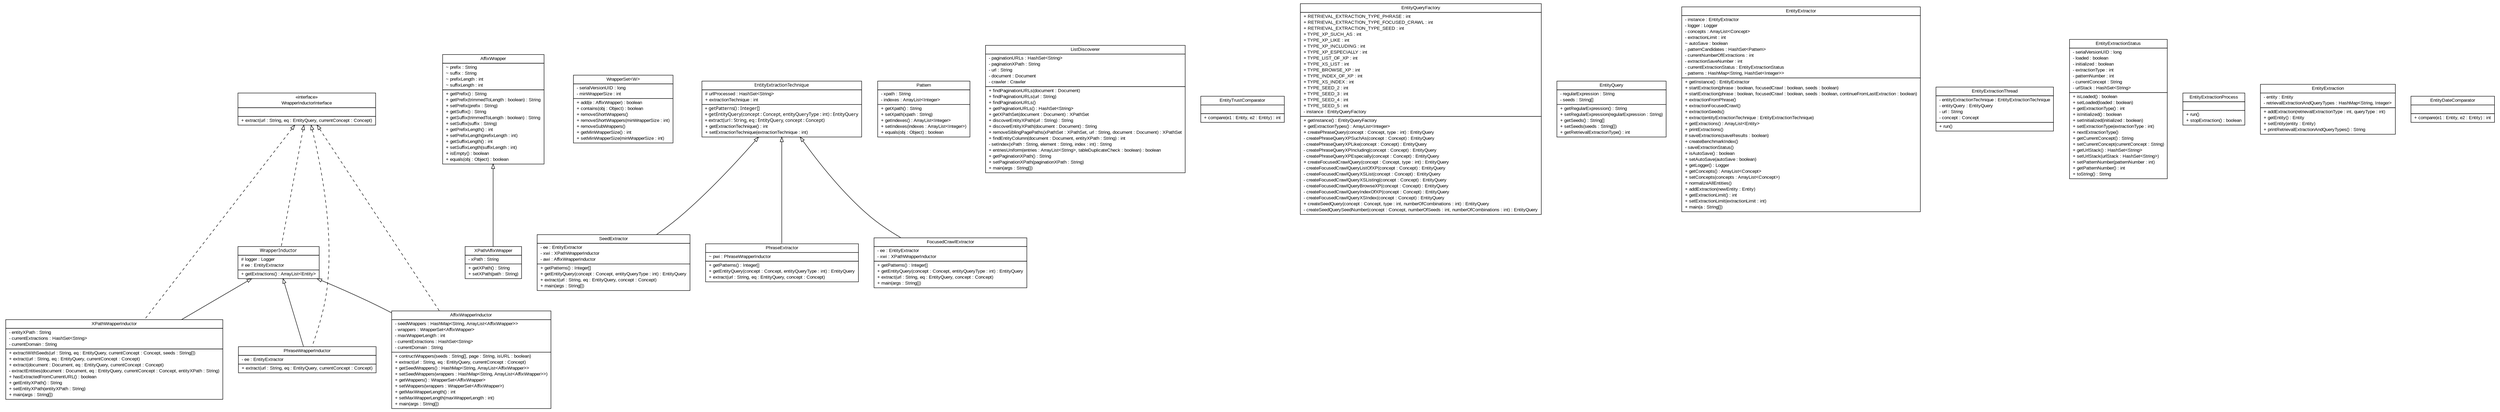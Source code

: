 #!/usr/local/bin/dot
#
# Class diagram 
# Generated by UMLGraph version 5.2 (http://www.umlgraph.org/)
#

digraph G {
	edge [fontname="arial",fontsize=10,labelfontname="arial",labelfontsize=10];
	node [fontname="arial",fontsize=10,shape=plaintext];
	nodesep=0.25;
	ranksep=0.5;
	// tud.iir.extraction.entity.XPathWrapperInductor
	c2312 [label=<<table title="tud.iir.extraction.entity.XPathWrapperInductor" border="0" cellborder="1" cellspacing="0" cellpadding="2" port="p" href="./XPathWrapperInductor.html">
		<tr><td><table border="0" cellspacing="0" cellpadding="1">
<tr><td align="center" balign="center"> XPathWrapperInductor </td></tr>
		</table></td></tr>
		<tr><td><table border="0" cellspacing="0" cellpadding="1">
<tr><td align="left" balign="left"> - entityXPath : String </td></tr>
<tr><td align="left" balign="left"> - currentExtractions : HashSet&lt;String&gt; </td></tr>
<tr><td align="left" balign="left"> - currentDomain : String </td></tr>
		</table></td></tr>
		<tr><td><table border="0" cellspacing="0" cellpadding="1">
<tr><td align="left" balign="left"> + extractWithSeeds(url : String, eq : EntityQuery, currentConcept : Concept, seeds : String[]) </td></tr>
<tr><td align="left" balign="left"> + extract(url : String, eq : EntityQuery, currentConcept : Concept) </td></tr>
<tr><td align="left" balign="left"> + extract(document : Document, eq : EntityQuery, currentConcept : Concept) </td></tr>
<tr><td align="left" balign="left"> - extractEntities(document : Document, eq : EntityQuery, currentConcept : Concept, entityXPath : String) </td></tr>
<tr><td align="left" balign="left"> + hasExtractedFromCurrentURL() : boolean </td></tr>
<tr><td align="left" balign="left"> + getEntityXPath() : String </td></tr>
<tr><td align="left" balign="left"> + setEntityXPath(entityXPath : String) </td></tr>
<tr><td align="left" balign="left"> + main(args : String[]) </td></tr>
		</table></td></tr>
		</table>>, fontname="arial", fontcolor="black", fontsize=10.0];
	// tud.iir.extraction.entity.XPathAffixWrapper
	c2313 [label=<<table title="tud.iir.extraction.entity.XPathAffixWrapper" border="0" cellborder="1" cellspacing="0" cellpadding="2" port="p" href="./XPathAffixWrapper.html">
		<tr><td><table border="0" cellspacing="0" cellpadding="1">
<tr><td align="center" balign="center"> XPathAffixWrapper </td></tr>
		</table></td></tr>
		<tr><td><table border="0" cellspacing="0" cellpadding="1">
<tr><td align="left" balign="left"> - xPath : String </td></tr>
		</table></td></tr>
		<tr><td><table border="0" cellspacing="0" cellpadding="1">
<tr><td align="left" balign="left"> + getXPath() : String </td></tr>
<tr><td align="left" balign="left"> + setXPath(path : String) </td></tr>
		</table></td></tr>
		</table>>, fontname="arial", fontcolor="black", fontsize=10.0];
	// tud.iir.extraction.entity.WrapperSet<W>
	c2314 [label=<<table title="tud.iir.extraction.entity.WrapperSet" border="0" cellborder="1" cellspacing="0" cellpadding="2" port="p" href="./WrapperSet.html">
		<tr><td><table border="0" cellspacing="0" cellpadding="1">
<tr><td align="center" balign="center"> WrapperSet&lt;W&gt; </td></tr>
		</table></td></tr>
		<tr><td><table border="0" cellspacing="0" cellpadding="1">
<tr><td align="left" balign="left"> - serialVersionUID : long </td></tr>
<tr><td align="left" balign="left"> - minWrapperSize : int </td></tr>
		</table></td></tr>
		<tr><td><table border="0" cellspacing="0" cellpadding="1">
<tr><td align="left" balign="left"> + add(e : AffixWrapper) : boolean </td></tr>
<tr><td align="left" balign="left"> + contains(obj : Object) : boolean </td></tr>
<tr><td align="left" balign="left"> + removeShortWrappers() </td></tr>
<tr><td align="left" balign="left"> + removeShortWrappers(minWrapperSize : int) </td></tr>
<tr><td align="left" balign="left"> + removeSubWrappers() </td></tr>
<tr><td align="left" balign="left"> + getMinWrapperSize() : int </td></tr>
<tr><td align="left" balign="left"> + setMinWrapperSize(minWrapperSize : int) </td></tr>
		</table></td></tr>
		</table>>, fontname="arial", fontcolor="black", fontsize=10.0];
	// tud.iir.extraction.entity.WrapperInductorInterface
	c2315 [label=<<table title="tud.iir.extraction.entity.WrapperInductorInterface" border="0" cellborder="1" cellspacing="0" cellpadding="2" port="p" href="./WrapperInductorInterface.html">
		<tr><td><table border="0" cellspacing="0" cellpadding="1">
<tr><td align="center" balign="center"> &#171;interface&#187; </td></tr>
<tr><td align="center" balign="center"> WrapperInductorInterface </td></tr>
		</table></td></tr>
		<tr><td><table border="0" cellspacing="0" cellpadding="1">
<tr><td align="left" balign="left">  </td></tr>
		</table></td></tr>
		<tr><td><table border="0" cellspacing="0" cellpadding="1">
<tr><td align="left" balign="left"> + extract(url : String, eq : EntityQuery, currentConcept : Concept) </td></tr>
		</table></td></tr>
		</table>>, fontname="arial", fontcolor="black", fontsize=10.0];
	// tud.iir.extraction.entity.WrapperInductor
	c2316 [label=<<table title="tud.iir.extraction.entity.WrapperInductor" border="0" cellborder="1" cellspacing="0" cellpadding="2" port="p" href="./WrapperInductor.html">
		<tr><td><table border="0" cellspacing="0" cellpadding="1">
<tr><td align="center" balign="center"><font face="ariali"> WrapperInductor </font></td></tr>
		</table></td></tr>
		<tr><td><table border="0" cellspacing="0" cellpadding="1">
<tr><td align="left" balign="left"> # logger : Logger </td></tr>
<tr><td align="left" balign="left"> # ee : EntityExtractor </td></tr>
		</table></td></tr>
		<tr><td><table border="0" cellspacing="0" cellpadding="1">
<tr><td align="left" balign="left"> + getExtractions() : ArrayList&lt;Entity&gt; </td></tr>
		</table></td></tr>
		</table>>, fontname="arial", fontcolor="black", fontsize=10.0];
	// tud.iir.extraction.entity.SeedExtractor
	c2317 [label=<<table title="tud.iir.extraction.entity.SeedExtractor" border="0" cellborder="1" cellspacing="0" cellpadding="2" port="p" href="./SeedExtractor.html">
		<tr><td><table border="0" cellspacing="0" cellpadding="1">
<tr><td align="center" balign="center"> SeedExtractor </td></tr>
		</table></td></tr>
		<tr><td><table border="0" cellspacing="0" cellpadding="1">
<tr><td align="left" balign="left"> - ee : EntityExtractor </td></tr>
<tr><td align="left" balign="left"> - xwi : XPathWrapperInductor </td></tr>
<tr><td align="left" balign="left"> - awi : AffixWrapperInductor </td></tr>
		</table></td></tr>
		<tr><td><table border="0" cellspacing="0" cellpadding="1">
<tr><td align="left" balign="left"> + getPatterns() : Integer[] </td></tr>
<tr><td align="left" balign="left"> + getEntityQuery(concept : Concept, entityQueryType : int) : EntityQuery </td></tr>
<tr><td align="left" balign="left"> + extract(url : String, eq : EntityQuery, concept : Concept) </td></tr>
<tr><td align="left" balign="left"> + main(args : String[]) </td></tr>
		</table></td></tr>
		</table>>, fontname="arial", fontcolor="black", fontsize=10.0];
	// tud.iir.extraction.entity.PhraseWrapperInductor
	c2318 [label=<<table title="tud.iir.extraction.entity.PhraseWrapperInductor" border="0" cellborder="1" cellspacing="0" cellpadding="2" port="p" href="./PhraseWrapperInductor.html">
		<tr><td><table border="0" cellspacing="0" cellpadding="1">
<tr><td align="center" balign="center"> PhraseWrapperInductor </td></tr>
		</table></td></tr>
		<tr><td><table border="0" cellspacing="0" cellpadding="1">
<tr><td align="left" balign="left"> - ee : EntityExtractor </td></tr>
		</table></td></tr>
		<tr><td><table border="0" cellspacing="0" cellpadding="1">
<tr><td align="left" balign="left"> + extract(url : String, eq : EntityQuery, currentConcept : Concept) </td></tr>
		</table></td></tr>
		</table>>, fontname="arial", fontcolor="black", fontsize=10.0];
	// tud.iir.extraction.entity.PhraseExtractor
	c2319 [label=<<table title="tud.iir.extraction.entity.PhraseExtractor" border="0" cellborder="1" cellspacing="0" cellpadding="2" port="p" href="./PhraseExtractor.html">
		<tr><td><table border="0" cellspacing="0" cellpadding="1">
<tr><td align="center" balign="center"> PhraseExtractor </td></tr>
		</table></td></tr>
		<tr><td><table border="0" cellspacing="0" cellpadding="1">
<tr><td align="left" balign="left"> ~ pwi : PhraseWrapperInductor </td></tr>
		</table></td></tr>
		<tr><td><table border="0" cellspacing="0" cellpadding="1">
<tr><td align="left" balign="left"> + getPatterns() : Integer[] </td></tr>
<tr><td align="left" balign="left"> + getEntityQuery(concept : Concept, entityQueryType : int) : EntityQuery </td></tr>
<tr><td align="left" balign="left"> + extract(url : String, eq : EntityQuery, concept : Concept) </td></tr>
		</table></td></tr>
		</table>>, fontname="arial", fontcolor="black", fontsize=10.0];
	// tud.iir.extraction.entity.Pattern
	c2320 [label=<<table title="tud.iir.extraction.entity.Pattern" border="0" cellborder="1" cellspacing="0" cellpadding="2" port="p" href="./Pattern.html">
		<tr><td><table border="0" cellspacing="0" cellpadding="1">
<tr><td align="center" balign="center"> Pattern </td></tr>
		</table></td></tr>
		<tr><td><table border="0" cellspacing="0" cellpadding="1">
<tr><td align="left" balign="left"> - xpath : String </td></tr>
<tr><td align="left" balign="left"> - indexes : ArrayList&lt;Integer&gt; </td></tr>
		</table></td></tr>
		<tr><td><table border="0" cellspacing="0" cellpadding="1">
<tr><td align="left" balign="left"> + getXpath() : String </td></tr>
<tr><td align="left" balign="left"> + setXpath(xpath : String) </td></tr>
<tr><td align="left" balign="left"> + getIndexes() : ArrayList&lt;Integer&gt; </td></tr>
<tr><td align="left" balign="left"> + setIndexes(indexes : ArrayList&lt;Integer&gt;) </td></tr>
<tr><td align="left" balign="left"> + equals(obj : Object) : boolean </td></tr>
		</table></td></tr>
		</table>>, fontname="arial", fontcolor="black", fontsize=10.0];
	// tud.iir.extraction.entity.ListDiscoverer
	c2321 [label=<<table title="tud.iir.extraction.entity.ListDiscoverer" border="0" cellborder="1" cellspacing="0" cellpadding="2" port="p" href="./ListDiscoverer.html">
		<tr><td><table border="0" cellspacing="0" cellpadding="1">
<tr><td align="center" balign="center"> ListDiscoverer </td></tr>
		</table></td></tr>
		<tr><td><table border="0" cellspacing="0" cellpadding="1">
<tr><td align="left" balign="left"> - paginationURLs : HashSet&lt;String&gt; </td></tr>
<tr><td align="left" balign="left"> - paginationXPath : String </td></tr>
<tr><td align="left" balign="left"> - url : String </td></tr>
<tr><td align="left" balign="left"> - document : Document </td></tr>
<tr><td align="left" balign="left"> - crawler : Crawler </td></tr>
		</table></td></tr>
		<tr><td><table border="0" cellspacing="0" cellpadding="1">
<tr><td align="left" balign="left"> + findPaginationURLs(document : Document) </td></tr>
<tr><td align="left" balign="left"> + findPaginationURLs(url : String) </td></tr>
<tr><td align="left" balign="left"> + findPaginationURLs() </td></tr>
<tr><td align="left" balign="left"> + getPaginationURLs() : HashSet&lt;String&gt; </td></tr>
<tr><td align="left" balign="left"> + getXPathSet(document : Document) : XPathSet </td></tr>
<tr><td align="left" balign="left"> + discoverEntityXPath(url : String) : String </td></tr>
<tr><td align="left" balign="left"> + discoverEntityXPath(document : Document) : String </td></tr>
<tr><td align="left" balign="left"> + removeSiblingPagePaths(xPathSet : XPathSet, url : String, document : Document) : XPathSet </td></tr>
<tr><td align="left" balign="left"> + findEntityColumn(document : Document, entityXPath : String) : int </td></tr>
<tr><td align="left" balign="left"> - setIndex(xPath : String, element : String, index : int) : String </td></tr>
<tr><td align="left" balign="left"> + entriesUniform(entries : ArrayList&lt;String&gt;, tableDuplicateCheck : boolean) : boolean </td></tr>
<tr><td align="left" balign="left"> + getPaginationXPath() : String </td></tr>
<tr><td align="left" balign="left"> + setPaginationXPath(paginationXPath : String) </td></tr>
<tr><td align="left" balign="left"> + main(args : String[]) </td></tr>
		</table></td></tr>
		</table>>, fontname="arial", fontcolor="black", fontsize=10.0];
	// tud.iir.extraction.entity.FocusedCrawlExtractor
	c2322 [label=<<table title="tud.iir.extraction.entity.FocusedCrawlExtractor" border="0" cellborder="1" cellspacing="0" cellpadding="2" port="p" href="./FocusedCrawlExtractor.html">
		<tr><td><table border="0" cellspacing="0" cellpadding="1">
<tr><td align="center" balign="center"> FocusedCrawlExtractor </td></tr>
		</table></td></tr>
		<tr><td><table border="0" cellspacing="0" cellpadding="1">
<tr><td align="left" balign="left"> - ee : EntityExtractor </td></tr>
<tr><td align="left" balign="left"> - xwi : XPathWrapperInductor </td></tr>
		</table></td></tr>
		<tr><td><table border="0" cellspacing="0" cellpadding="1">
<tr><td align="left" balign="left"> + getPatterns() : Integer[] </td></tr>
<tr><td align="left" balign="left"> + getEntityQuery(concept : Concept, entityQueryType : int) : EntityQuery </td></tr>
<tr><td align="left" balign="left"> + extract(url : String, eq : EntityQuery, concept : Concept) </td></tr>
<tr><td align="left" balign="left"> + main(args : String[]) </td></tr>
		</table></td></tr>
		</table>>, fontname="arial", fontcolor="black", fontsize=10.0];
	// tud.iir.extraction.entity.EntityTrustComparator
	c2323 [label=<<table title="tud.iir.extraction.entity.EntityTrustComparator" border="0" cellborder="1" cellspacing="0" cellpadding="2" port="p" href="./EntityTrustComparator.html">
		<tr><td><table border="0" cellspacing="0" cellpadding="1">
<tr><td align="center" balign="center"> EntityTrustComparator </td></tr>
		</table></td></tr>
		<tr><td><table border="0" cellspacing="0" cellpadding="1">
<tr><td align="left" balign="left">  </td></tr>
		</table></td></tr>
		<tr><td><table border="0" cellspacing="0" cellpadding="1">
<tr><td align="left" balign="left"> + compare(e1 : Entity, e2 : Entity) : int </td></tr>
		</table></td></tr>
		</table>>, fontname="arial", fontcolor="black", fontsize=10.0];
	// tud.iir.extraction.entity.EntityQueryFactory
	c2324 [label=<<table title="tud.iir.extraction.entity.EntityQueryFactory" border="0" cellborder="1" cellspacing="0" cellpadding="2" port="p" href="./EntityQueryFactory.html">
		<tr><td><table border="0" cellspacing="0" cellpadding="1">
<tr><td align="center" balign="center"> EntityQueryFactory </td></tr>
		</table></td></tr>
		<tr><td><table border="0" cellspacing="0" cellpadding="1">
<tr><td align="left" balign="left"> + RETRIEVAL_EXTRACTION_TYPE_PHRASE : int </td></tr>
<tr><td align="left" balign="left"> + RETRIEVAL_EXTRACTION_TYPE_FOCUSED_CRAWL : int </td></tr>
<tr><td align="left" balign="left"> + RETRIEVAL_EXTRACTION_TYPE_SEED : int </td></tr>
<tr><td align="left" balign="left"> + TYPE_XP_SUCH_AS : int </td></tr>
<tr><td align="left" balign="left"> + TYPE_XP_LIKE : int </td></tr>
<tr><td align="left" balign="left"> + TYPE_XP_INCLUDING : int </td></tr>
<tr><td align="left" balign="left"> + TYPE_XP_ESPECIALLY : int </td></tr>
<tr><td align="left" balign="left"> + TYPE_LIST_OF_XP : int </td></tr>
<tr><td align="left" balign="left"> + TYPE_XS_LIST : int </td></tr>
<tr><td align="left" balign="left"> + TYPE_BROWSE_XP : int </td></tr>
<tr><td align="left" balign="left"> + TYPE_INDEX_OF_XP : int </td></tr>
<tr><td align="left" balign="left"> + TYPE_XS_INDEX : int </td></tr>
<tr><td align="left" balign="left"> + TYPE_SEED_2 : int </td></tr>
<tr><td align="left" balign="left"> + TYPE_SEED_3 : int </td></tr>
<tr><td align="left" balign="left"> + TYPE_SEED_4 : int </td></tr>
<tr><td align="left" balign="left"> + TYPE_SEED_5 : int </td></tr>
<tr><td align="left" balign="left"> - instance : EntityQueryFactory </td></tr>
		</table></td></tr>
		<tr><td><table border="0" cellspacing="0" cellpadding="1">
<tr><td align="left" balign="left"> + getInstance() : EntityQueryFactory </td></tr>
<tr><td align="left" balign="left"> + getExtractionTypes() : ArrayList&lt;Integer&gt; </td></tr>
<tr><td align="left" balign="left"> + createPhraseQuery(concept : Concept, type : int) : EntityQuery </td></tr>
<tr><td align="left" balign="left"> - createPhraseQueryXPSuchAs(concept : Concept) : EntityQuery </td></tr>
<tr><td align="left" balign="left"> - createPhraseQueryXPLike(concept : Concept) : EntityQuery </td></tr>
<tr><td align="left" balign="left"> - createPhraseQueryXPIncluding(concept : Concept) : EntityQuery </td></tr>
<tr><td align="left" balign="left"> - createPhraseQueryXPEspecially(concept : Concept) : EntityQuery </td></tr>
<tr><td align="left" balign="left"> + createFocusedCrawlQuery(concept : Concept, type : int) : EntityQuery </td></tr>
<tr><td align="left" balign="left"> - createFocusedCrawlQueryListOfXP(concept : Concept) : EntityQuery </td></tr>
<tr><td align="left" balign="left"> - createFocusedCrawlQueryXSList(concept : Concept) : EntityQuery </td></tr>
<tr><td align="left" balign="left"> - createFocusedCrawlQueryXSListing(concept : Concept) : EntityQuery </td></tr>
<tr><td align="left" balign="left"> - createFocusedCrawlQueryBrowseXP(concept : Concept) : EntityQuery </td></tr>
<tr><td align="left" balign="left"> - createFocusedCrawlQueryIndexOfXP(concept : Concept) : EntityQuery </td></tr>
<tr><td align="left" balign="left"> - createFocusedCrawlQueryXSIndex(concept : Concept) : EntityQuery </td></tr>
<tr><td align="left" balign="left"> + createSeedQuery(concept : Concept, type : int, numberOfCombinations : int) : EntityQuery </td></tr>
<tr><td align="left" balign="left"> - createSeedQuerySeedNumber(concept : Concept, numberOfSeeds : int, numberOfCombinations : int) : EntityQuery </td></tr>
		</table></td></tr>
		</table>>, fontname="arial", fontcolor="black", fontsize=10.0];
	// tud.iir.extraction.entity.EntityQuery
	c2325 [label=<<table title="tud.iir.extraction.entity.EntityQuery" border="0" cellborder="1" cellspacing="0" cellpadding="2" port="p" href="./EntityQuery.html">
		<tr><td><table border="0" cellspacing="0" cellpadding="1">
<tr><td align="center" balign="center"> EntityQuery </td></tr>
		</table></td></tr>
		<tr><td><table border="0" cellspacing="0" cellpadding="1">
<tr><td align="left" balign="left"> - regularExpression : String </td></tr>
<tr><td align="left" balign="left"> - seeds : String[] </td></tr>
		</table></td></tr>
		<tr><td><table border="0" cellspacing="0" cellpadding="1">
<tr><td align="left" balign="left"> + getRegularExpression() : String </td></tr>
<tr><td align="left" balign="left"> + setRegularExpression(regularExpression : String) </td></tr>
<tr><td align="left" balign="left"> + getSeeds() : String[] </td></tr>
<tr><td align="left" balign="left"> + setSeeds(seeds : String[]) </td></tr>
<tr><td align="left" balign="left"> + getRetrievalExtractionType() : int </td></tr>
		</table></td></tr>
		</table>>, fontname="arial", fontcolor="black", fontsize=10.0];
	// tud.iir.extraction.entity.EntityExtractor
	c2326 [label=<<table title="tud.iir.extraction.entity.EntityExtractor" border="0" cellborder="1" cellspacing="0" cellpadding="2" port="p" href="./EntityExtractor.html">
		<tr><td><table border="0" cellspacing="0" cellpadding="1">
<tr><td align="center" balign="center"> EntityExtractor </td></tr>
		</table></td></tr>
		<tr><td><table border="0" cellspacing="0" cellpadding="1">
<tr><td align="left" balign="left"> - instance : EntityExtractor </td></tr>
<tr><td align="left" balign="left"> - logger : Logger </td></tr>
<tr><td align="left" balign="left"> - concepts : ArrayList&lt;Concept&gt; </td></tr>
<tr><td align="left" balign="left"> - extractionLimit : int </td></tr>
<tr><td align="left" balign="left"> ~ autoSave : boolean </td></tr>
<tr><td align="left" balign="left"> - patternCandidates : HashSet&lt;Pattern&gt; </td></tr>
<tr><td align="left" balign="left"> - currentNumberOfExtractions : int </td></tr>
<tr><td align="left" balign="left"> - extractionSaveNumber : int </td></tr>
<tr><td align="left" balign="left"> - currentExtractionStatus : EntityExtractionStatus </td></tr>
<tr><td align="left" balign="left"> - patterns : HashMap&lt;String, HashSet&lt;Integer&gt;&gt; </td></tr>
		</table></td></tr>
		<tr><td><table border="0" cellspacing="0" cellpadding="1">
<tr><td align="left" balign="left"> + getInstance() : EntityExtractor </td></tr>
<tr><td align="left" balign="left"> + startExtraction(phrase : boolean, focusedCrawl : boolean, seeds : boolean) </td></tr>
<tr><td align="left" balign="left"> + startExtraction(phrase : boolean, focusedCrawl : boolean, seeds : boolean, continueFromLastExtraction : boolean) </td></tr>
<tr><td align="left" balign="left"> + extractionFromPhrase() </td></tr>
<tr><td align="left" balign="left"> + extractionFocusedCrawl() </td></tr>
<tr><td align="left" balign="left"> + extractionSeeds() </td></tr>
<tr><td align="left" balign="left"> + extract(entityExtractionTechnique : EntityExtractionTechnique) </td></tr>
<tr><td align="left" balign="left"> + getExtractions() : ArrayList&lt;Entity&gt; </td></tr>
<tr><td align="left" balign="left"> + printExtractions() </td></tr>
<tr><td align="left" balign="left"> # saveExtractions(saveResults : boolean) </td></tr>
<tr><td align="left" balign="left"> + createBenchmarkIndex() </td></tr>
<tr><td align="left" balign="left"> - saveExtractionStatus() </td></tr>
<tr><td align="left" balign="left"> + isAutoSave() : boolean </td></tr>
<tr><td align="left" balign="left"> + setAutoSave(autoSave : boolean) </td></tr>
<tr><td align="left" balign="left"> + getLogger() : Logger </td></tr>
<tr><td align="left" balign="left"> + getConcepts() : ArrayList&lt;Concept&gt; </td></tr>
<tr><td align="left" balign="left"> + setConcepts(concepts : ArrayList&lt;Concept&gt;) </td></tr>
<tr><td align="left" balign="left"> + normalizeAllEntities() </td></tr>
<tr><td align="left" balign="left"> + addExtraction(newEntity : Entity) </td></tr>
<tr><td align="left" balign="left"> + getExtractionLimit() : int </td></tr>
<tr><td align="left" balign="left"> + setExtractionLimit(extractionLimit : int) </td></tr>
<tr><td align="left" balign="left"> + main(a : String[]) </td></tr>
		</table></td></tr>
		</table>>, fontname="arial", fontcolor="black", fontsize=10.0];
	// tud.iir.extraction.entity.EntityExtractionThread
	c2327 [label=<<table title="tud.iir.extraction.entity.EntityExtractionThread" border="0" cellborder="1" cellspacing="0" cellpadding="2" port="p" href="./EntityExtractionThread.html">
		<tr><td><table border="0" cellspacing="0" cellpadding="1">
<tr><td align="center" balign="center"> EntityExtractionThread </td></tr>
		</table></td></tr>
		<tr><td><table border="0" cellspacing="0" cellpadding="1">
<tr><td align="left" balign="left"> - entityExtractionTechnique : EntityExtractionTechnique </td></tr>
<tr><td align="left" balign="left"> - entityQuery : EntityQuery </td></tr>
<tr><td align="left" balign="left"> - url : String </td></tr>
<tr><td align="left" balign="left"> - concept : Concept </td></tr>
		</table></td></tr>
		<tr><td><table border="0" cellspacing="0" cellpadding="1">
<tr><td align="left" balign="left"> + run() </td></tr>
		</table></td></tr>
		</table>>, fontname="arial", fontcolor="black", fontsize=10.0];
	// tud.iir.extraction.entity.EntityExtractionTechnique
	c2328 [label=<<table title="tud.iir.extraction.entity.EntityExtractionTechnique" border="0" cellborder="1" cellspacing="0" cellpadding="2" port="p" href="./EntityExtractionTechnique.html">
		<tr><td><table border="0" cellspacing="0" cellpadding="1">
<tr><td align="center" balign="center"><font face="ariali"> EntityExtractionTechnique </font></td></tr>
		</table></td></tr>
		<tr><td><table border="0" cellspacing="0" cellpadding="1">
<tr><td align="left" balign="left"> # urlProcessed : HashSet&lt;String&gt; </td></tr>
<tr><td align="left" balign="left"> + extractionTechnique : int </td></tr>
		</table></td></tr>
		<tr><td><table border="0" cellspacing="0" cellpadding="1">
<tr><td align="left" balign="left"><font face="ariali" point-size="10.0"> + getPatterns() : Integer[] </font></td></tr>
<tr><td align="left" balign="left"><font face="ariali" point-size="10.0"> + getEntityQuery(concept : Concept, entityQueryType : int) : EntityQuery </font></td></tr>
<tr><td align="left" balign="left"><font face="ariali" point-size="10.0"> + extract(url : String, eq : EntityQuery, concept : Concept) </font></td></tr>
<tr><td align="left" balign="left"> + getExtractionTechnique() : int </td></tr>
<tr><td align="left" balign="left"> + setExtractionTechnique(extractionTechnique : int) </td></tr>
		</table></td></tr>
		</table>>, fontname="arial", fontcolor="black", fontsize=10.0];
	// tud.iir.extraction.entity.EntityExtractionStatus
	c2329 [label=<<table title="tud.iir.extraction.entity.EntityExtractionStatus" border="0" cellborder="1" cellspacing="0" cellpadding="2" port="p" href="./EntityExtractionStatus.html">
		<tr><td><table border="0" cellspacing="0" cellpadding="1">
<tr><td align="center" balign="center"> EntityExtractionStatus </td></tr>
		</table></td></tr>
		<tr><td><table border="0" cellspacing="0" cellpadding="1">
<tr><td align="left" balign="left"> - serialVersionUID : long </td></tr>
<tr><td align="left" balign="left"> - loaded : boolean </td></tr>
<tr><td align="left" balign="left"> - initialized : boolean </td></tr>
<tr><td align="left" balign="left"> - extractionType : int </td></tr>
<tr><td align="left" balign="left"> - patternNumber : int </td></tr>
<tr><td align="left" balign="left"> - currentConcept : String </td></tr>
<tr><td align="left" balign="left"> - urlStack : HashSet&lt;String&gt; </td></tr>
		</table></td></tr>
		<tr><td><table border="0" cellspacing="0" cellpadding="1">
<tr><td align="left" balign="left"> + isLoaded() : boolean </td></tr>
<tr><td align="left" balign="left"> + setLoaded(loaded : boolean) </td></tr>
<tr><td align="left" balign="left"> + getExtractionType() : int </td></tr>
<tr><td align="left" balign="left"> + isInitialized() : boolean </td></tr>
<tr><td align="left" balign="left"> + setInitialized(initialized : boolean) </td></tr>
<tr><td align="left" balign="left"> + setExtractionType(extractionType : int) </td></tr>
<tr><td align="left" balign="left"> + nextExtractionType() </td></tr>
<tr><td align="left" balign="left"> + getCurrentConcept() : String </td></tr>
<tr><td align="left" balign="left"> + setCurrentConcept(currentConcept : String) </td></tr>
<tr><td align="left" balign="left"> + getUrlStack() : HashSet&lt;String&gt; </td></tr>
<tr><td align="left" balign="left"> + setUrlStack(urlStack : HashSet&lt;String&gt;) </td></tr>
<tr><td align="left" balign="left"> + setPatternNumber(patternNumber : int) </td></tr>
<tr><td align="left" balign="left"> + getPatternNumber() : int </td></tr>
<tr><td align="left" balign="left"> + toString() : String </td></tr>
		</table></td></tr>
		</table>>, fontname="arial", fontcolor="black", fontsize=10.0];
	// tud.iir.extraction.entity.EntityExtractionProcess
	c2330 [label=<<table title="tud.iir.extraction.entity.EntityExtractionProcess" border="0" cellborder="1" cellspacing="0" cellpadding="2" port="p" href="./EntityExtractionProcess.html">
		<tr><td><table border="0" cellspacing="0" cellpadding="1">
<tr><td align="center" balign="center"> EntityExtractionProcess </td></tr>
		</table></td></tr>
		<tr><td><table border="0" cellspacing="0" cellpadding="1">
<tr><td align="left" balign="left">  </td></tr>
		</table></td></tr>
		<tr><td><table border="0" cellspacing="0" cellpadding="1">
<tr><td align="left" balign="left"> + run() </td></tr>
<tr><td align="left" balign="left"> + stopExtraction() : boolean </td></tr>
		</table></td></tr>
		</table>>, fontname="arial", fontcolor="black", fontsize=10.0];
	// tud.iir.extraction.entity.EntityExtraction
	c2331 [label=<<table title="tud.iir.extraction.entity.EntityExtraction" border="0" cellborder="1" cellspacing="0" cellpadding="2" port="p" href="./EntityExtraction.html">
		<tr><td><table border="0" cellspacing="0" cellpadding="1">
<tr><td align="center" balign="center"> EntityExtraction </td></tr>
		</table></td></tr>
		<tr><td><table border="0" cellspacing="0" cellpadding="1">
<tr><td align="left" balign="left"> - entity : Entity </td></tr>
<tr><td align="left" balign="left"> - retrievalExtractionAndQueryTypes : HashMap&lt;String, Integer&gt; </td></tr>
		</table></td></tr>
		<tr><td><table border="0" cellspacing="0" cellpadding="1">
<tr><td align="left" balign="left"> + addExtraction(retrievalExtractionType : int, queryType : int) </td></tr>
<tr><td align="left" balign="left"> + getEntity() : Entity </td></tr>
<tr><td align="left" balign="left"> + setEntity(entity : Entity) </td></tr>
<tr><td align="left" balign="left"> + printRetrievalExtractionAndQueryTypes() : String </td></tr>
		</table></td></tr>
		</table>>, fontname="arial", fontcolor="black", fontsize=10.0];
	// tud.iir.extraction.entity.EntityDateComparator
	c2332 [label=<<table title="tud.iir.extraction.entity.EntityDateComparator" border="0" cellborder="1" cellspacing="0" cellpadding="2" port="p" href="./EntityDateComparator.html">
		<tr><td><table border="0" cellspacing="0" cellpadding="1">
<tr><td align="center" balign="center"> EntityDateComparator </td></tr>
		</table></td></tr>
		<tr><td><table border="0" cellspacing="0" cellpadding="1">
<tr><td align="left" balign="left">  </td></tr>
		</table></td></tr>
		<tr><td><table border="0" cellspacing="0" cellpadding="1">
<tr><td align="left" balign="left"> + compare(e1 : Entity, e2 : Entity) : int </td></tr>
		</table></td></tr>
		</table>>, fontname="arial", fontcolor="black", fontsize=10.0];
	// tud.iir.extraction.entity.AffixWrapperInductor
	c2333 [label=<<table title="tud.iir.extraction.entity.AffixWrapperInductor" border="0" cellborder="1" cellspacing="0" cellpadding="2" port="p" href="./AffixWrapperInductor.html">
		<tr><td><table border="0" cellspacing="0" cellpadding="1">
<tr><td align="center" balign="center"> AffixWrapperInductor </td></tr>
		</table></td></tr>
		<tr><td><table border="0" cellspacing="0" cellpadding="1">
<tr><td align="left" balign="left"> - seedWrappers : HashMap&lt;String, ArrayList&lt;AffixWrapper&gt;&gt; </td></tr>
<tr><td align="left" balign="left"> - wrappers : WrapperSet&lt;AffixWrapper&gt; </td></tr>
<tr><td align="left" balign="left"> - maxWrapperLength : int </td></tr>
<tr><td align="left" balign="left"> - currentExtractions : HashSet&lt;String&gt; </td></tr>
<tr><td align="left" balign="left"> - currentDomain : String </td></tr>
		</table></td></tr>
		<tr><td><table border="0" cellspacing="0" cellpadding="1">
<tr><td align="left" balign="left"> + contructWrappers(seeds : String[], page : String, isURL : boolean) </td></tr>
<tr><td align="left" balign="left"> + extract(url : String, eq : EntityQuery, currentConcept : Concept) </td></tr>
<tr><td align="left" balign="left"> + getSeedWrappers() : HashMap&lt;String, ArrayList&lt;AffixWrapper&gt;&gt; </td></tr>
<tr><td align="left" balign="left"> + setSeedWrappers(wrappers : HashMap&lt;String, ArrayList&lt;AffixWrapper&gt;&gt;) </td></tr>
<tr><td align="left" balign="left"> + getWrappers() : WrapperSet&lt;AffixWrapper&gt; </td></tr>
<tr><td align="left" balign="left"> + setWrappers(wrappers : WrapperSet&lt;AffixWrapper&gt;) </td></tr>
<tr><td align="left" balign="left"> + getMaxWrapperLength() : int </td></tr>
<tr><td align="left" balign="left"> + setMaxWrapperLength(maxWrapperLength : int) </td></tr>
<tr><td align="left" balign="left"> + main(args : String[]) </td></tr>
		</table></td></tr>
		</table>>, fontname="arial", fontcolor="black", fontsize=10.0];
	// tud.iir.extraction.entity.AffixWrapper
	c2334 [label=<<table title="tud.iir.extraction.entity.AffixWrapper" border="0" cellborder="1" cellspacing="0" cellpadding="2" port="p" href="./AffixWrapper.html">
		<tr><td><table border="0" cellspacing="0" cellpadding="1">
<tr><td align="center" balign="center"> AffixWrapper </td></tr>
		</table></td></tr>
		<tr><td><table border="0" cellspacing="0" cellpadding="1">
<tr><td align="left" balign="left"> ~ prefix : String </td></tr>
<tr><td align="left" balign="left"> ~ suffix : String </td></tr>
<tr><td align="left" balign="left"> ~ prefixLength : int </td></tr>
<tr><td align="left" balign="left"> ~ suffixLength : int </td></tr>
		</table></td></tr>
		<tr><td><table border="0" cellspacing="0" cellpadding="1">
<tr><td align="left" balign="left"> + getPrefix() : String </td></tr>
<tr><td align="left" balign="left"> + getPrefix(trimmedToLength : boolean) : String </td></tr>
<tr><td align="left" balign="left"> + setPrefix(prefix : String) </td></tr>
<tr><td align="left" balign="left"> + getSuffix() : String </td></tr>
<tr><td align="left" balign="left"> + getSuffix(trimmedToLength : boolean) : String </td></tr>
<tr><td align="left" balign="left"> + setSuffix(suffix : String) </td></tr>
<tr><td align="left" balign="left"> + getPrefixLength() : int </td></tr>
<tr><td align="left" balign="left"> + setPrefixLength(prefixLength : int) </td></tr>
<tr><td align="left" balign="left"> + getSuffixLength() : int </td></tr>
<tr><td align="left" balign="left"> + setSuffixLength(suffixLength : int) </td></tr>
<tr><td align="left" balign="left"> + isEmpty() : boolean </td></tr>
<tr><td align="left" balign="left"> + equals(obj : Object) : boolean </td></tr>
		</table></td></tr>
		</table>>, fontname="arial", fontcolor="black", fontsize=10.0];
	//tud.iir.extraction.entity.XPathWrapperInductor extends tud.iir.extraction.entity.WrapperInductor
	c2316:p -> c2312:p [dir=back,arrowtail=empty];
	//tud.iir.extraction.entity.XPathWrapperInductor implements tud.iir.extraction.entity.WrapperInductorInterface
	c2315:p -> c2312:p [dir=back,arrowtail=empty,style=dashed];
	//tud.iir.extraction.entity.XPathAffixWrapper extends tud.iir.extraction.entity.AffixWrapper
	c2334:p -> c2313:p [dir=back,arrowtail=empty];
	//tud.iir.extraction.entity.WrapperInductor implements tud.iir.extraction.entity.WrapperInductorInterface
	c2315:p -> c2316:p [dir=back,arrowtail=empty,style=dashed];
	//tud.iir.extraction.entity.SeedExtractor extends tud.iir.extraction.entity.EntityExtractionTechnique
	c2328:p -> c2317:p [dir=back,arrowtail=empty];
	//tud.iir.extraction.entity.PhraseWrapperInductor extends tud.iir.extraction.entity.WrapperInductor
	c2316:p -> c2318:p [dir=back,arrowtail=empty];
	//tud.iir.extraction.entity.PhraseWrapperInductor implements tud.iir.extraction.entity.WrapperInductorInterface
	c2315:p -> c2318:p [dir=back,arrowtail=empty,style=dashed];
	//tud.iir.extraction.entity.PhraseExtractor extends tud.iir.extraction.entity.EntityExtractionTechnique
	c2328:p -> c2319:p [dir=back,arrowtail=empty];
	//tud.iir.extraction.entity.FocusedCrawlExtractor extends tud.iir.extraction.entity.EntityExtractionTechnique
	c2328:p -> c2322:p [dir=back,arrowtail=empty];
	//tud.iir.extraction.entity.AffixWrapperInductor extends tud.iir.extraction.entity.WrapperInductor
	c2316:p -> c2333:p [dir=back,arrowtail=empty];
	//tud.iir.extraction.entity.AffixWrapperInductor implements tud.iir.extraction.entity.WrapperInductorInterface
	c2315:p -> c2333:p [dir=back,arrowtail=empty,style=dashed];
}

